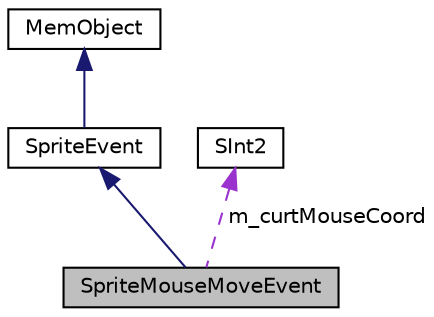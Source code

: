 digraph "SpriteMouseMoveEvent"
{
  edge [fontname="Helvetica",fontsize="10",labelfontname="Helvetica",labelfontsize="10"];
  node [fontname="Helvetica",fontsize="10",shape=record];
  Node1 [label="SpriteMouseMoveEvent",height=0.2,width=0.4,color="black", fillcolor="grey75", style="filled", fontcolor="black"];
  Node2 -> Node1 [dir="back",color="midnightblue",fontsize="10",style="solid",fontname="Helvetica"];
  Node2 [label="SpriteEvent",height=0.2,width=0.4,color="black", fillcolor="white", style="filled",URL="$class_sprite_event.html"];
  Node3 -> Node2 [dir="back",color="midnightblue",fontsize="10",style="solid",fontname="Helvetica"];
  Node3 [label="MemObject",height=0.2,width=0.4,color="black", fillcolor="white", style="filled",URL="$class_mem_object.html"];
  Node4 -> Node1 [dir="back",color="darkorchid3",fontsize="10",style="dashed",label=" m_curtMouseCoord" ,fontname="Helvetica"];
  Node4 [label="SInt2",height=0.2,width=0.4,color="black", fillcolor="white", style="filled",URL="$struct_s_int2.html"];
}
